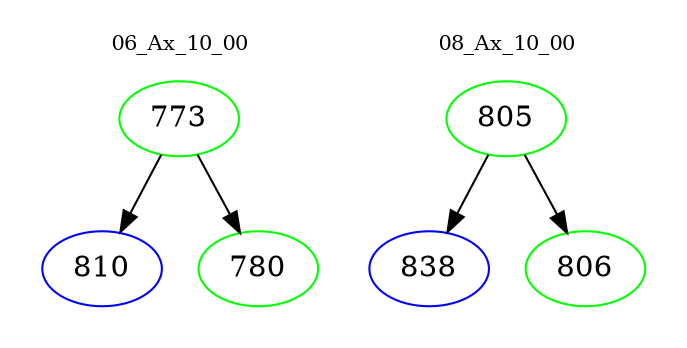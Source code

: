 digraph{
subgraph cluster_0 {
color = white
label = "06_Ax_10_00";
fontsize=10;
T0_773 [label="773", color="green"]
T0_773 -> T0_810 [color="black"]
T0_810 [label="810", color="blue"]
T0_773 -> T0_780 [color="black"]
T0_780 [label="780", color="green"]
}
subgraph cluster_1 {
color = white
label = "08_Ax_10_00";
fontsize=10;
T1_805 [label="805", color="green"]
T1_805 -> T1_838 [color="black"]
T1_838 [label="838", color="blue"]
T1_805 -> T1_806 [color="black"]
T1_806 [label="806", color="green"]
}
}
